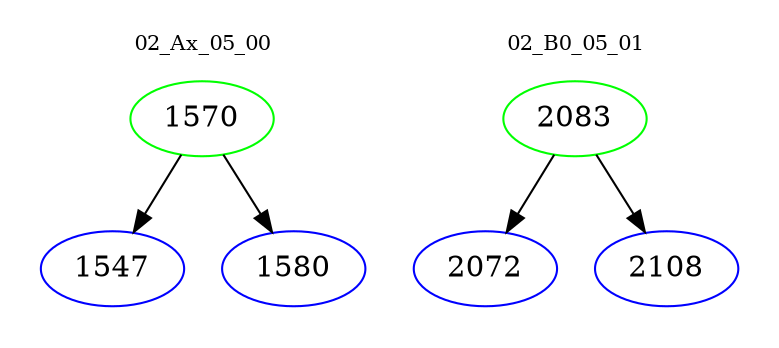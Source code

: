 digraph{
subgraph cluster_0 {
color = white
label = "02_Ax_05_00";
fontsize=10;
T0_1570 [label="1570", color="green"]
T0_1570 -> T0_1547 [color="black"]
T0_1547 [label="1547", color="blue"]
T0_1570 -> T0_1580 [color="black"]
T0_1580 [label="1580", color="blue"]
}
subgraph cluster_1 {
color = white
label = "02_B0_05_01";
fontsize=10;
T1_2083 [label="2083", color="green"]
T1_2083 -> T1_2072 [color="black"]
T1_2072 [label="2072", color="blue"]
T1_2083 -> T1_2108 [color="black"]
T1_2108 [label="2108", color="blue"]
}
}
